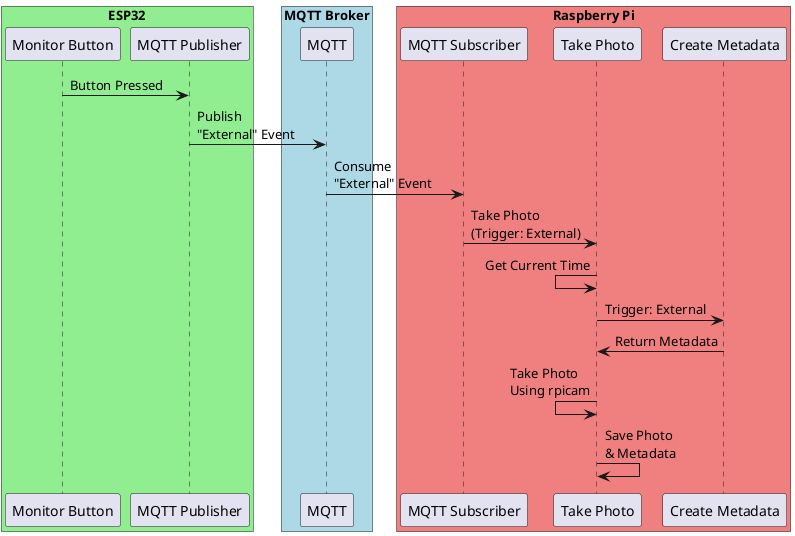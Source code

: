 @startuml

box "ESP32" #LightGreen
  participant "Monitor Button" as espBtn
  participant "MQTT Publisher" as espPub
end box

box "MQTT Broker" #LightBlue
  participant "MQTT" as mqtt
end box

box "Raspberry Pi" #LightCoral
  participant "MQTT Subscriber" as rpiSub
  participant "Take Photo" as rpiPhoto
  participant "Create Metadata" as rpiMeta
end box

espBtn -> espPub : Button Pressed
espPub -> mqtt : Publish\n"External" Event
mqtt -> rpiSub : Consume\n"External" Event
rpiSub -> rpiPhoto : Take Photo\n(Trigger: External)
rpiPhoto <- rpiPhoto : Get Current Time
rpiPhoto -> rpiMeta : Trigger: External
rpiMeta -> rpiPhoto : Return Metadata
rpiPhoto <- rpiPhoto : Take Photo\nUsing rpicam
rpiPhoto -> rpiPhoto : Save Photo\n& Metadata
@enduml
